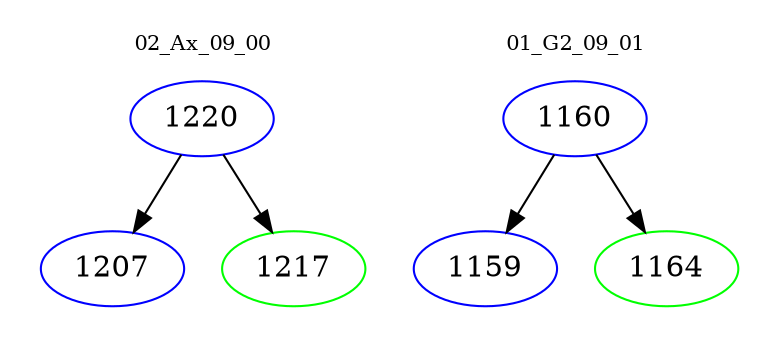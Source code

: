 digraph{
subgraph cluster_0 {
color = white
label = "02_Ax_09_00";
fontsize=10;
T0_1220 [label="1220", color="blue"]
T0_1220 -> T0_1207 [color="black"]
T0_1207 [label="1207", color="blue"]
T0_1220 -> T0_1217 [color="black"]
T0_1217 [label="1217", color="green"]
}
subgraph cluster_1 {
color = white
label = "01_G2_09_01";
fontsize=10;
T1_1160 [label="1160", color="blue"]
T1_1160 -> T1_1159 [color="black"]
T1_1159 [label="1159", color="blue"]
T1_1160 -> T1_1164 [color="black"]
T1_1164 [label="1164", color="green"]
}
}
